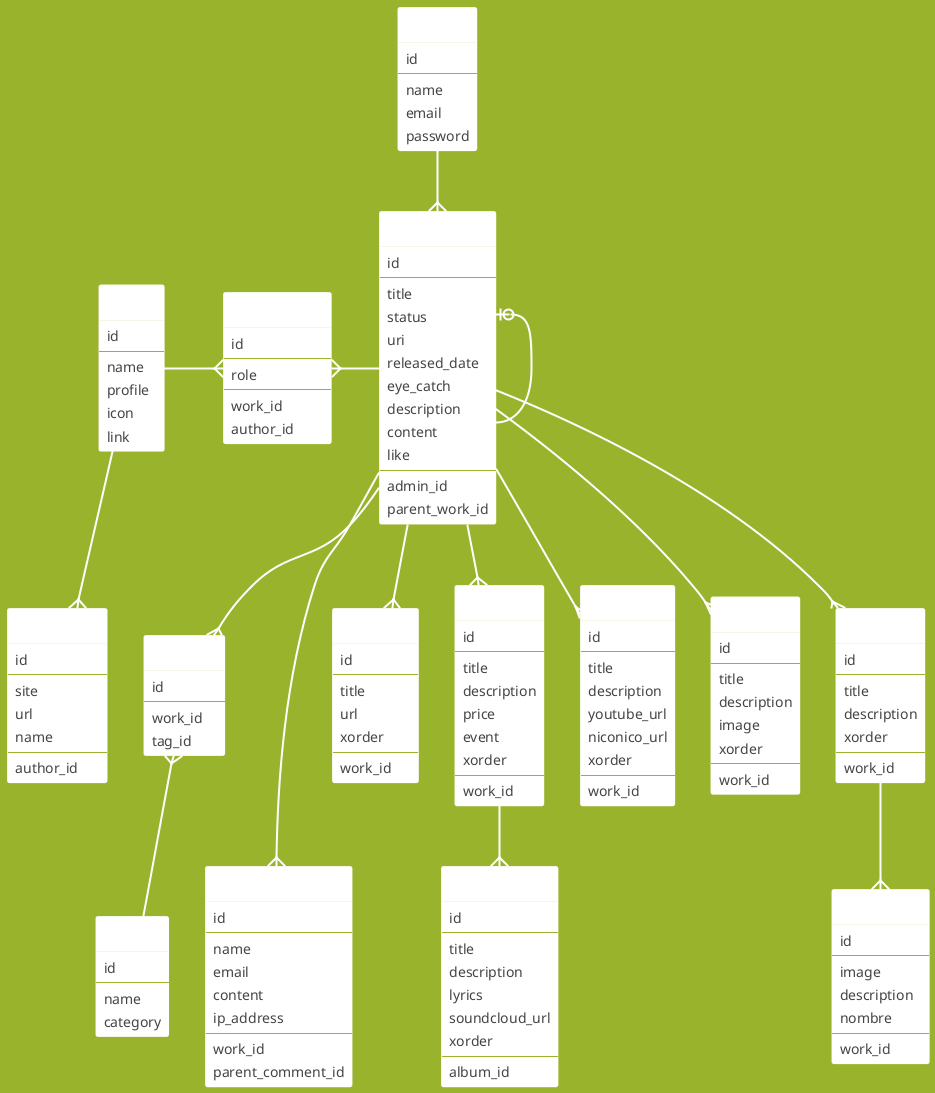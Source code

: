 @startuml

hide circle

skinparam Shadowing false
skinparam DefaultFontName "Ricty Diminished"
skinparam DefaultFontSize 14
skinparam DefaultFontStyle bold
skinparam classFontSize 16
skinparam classFontStyle bold
skinparam ArrowColor white
skinparam ArrowThickness 2
skinparam Padding 2
skinparam ClassBorderThickness 0

skinparam DefaultFontColor #444
skinparam BackgroundColor #99b32d
skinparam ClassBorderColor #99b32d
skinparam ClassHeaderBackgroundColor #c46
skinparam ClassBackgroundColor #fff
skinparam StereotypeCBackgroundColor #fff
skinparam classFontColor #fff

entity Admin {
  id
  --
  name
  email
  password
}

entity Work {
  id
  --
  title
  status
  uri
  released_date
  eye_catch
  description
  content
  like
  --
  admin_id
  parent_work_id
}

entity Tag {
  id
  --
  name
  category
}

entity WorkTag {
  id
  --
  work_id
  tag_id
}

entity Comment {
  id
  --
  name
  email
  content
  ip_address
  --
  work_id
  parent_comment_id
}

entity WorkLink {
  id
  --
  title
  url
  xorder
  --
  work_id
}

entity Album {
  id
  --
  title
  description
  price
  event
  xorder
  --
  work_id
}

entity Music {
  id
  --
  title
  description
  lyrics
  soundcloud_url
  xorder
  --
  album_id
}

entity Movie {
  id
  --
  title
  description
  youtube_url
  niconico_url
  xorder
  --
  work_id
}

entity Artwork {
  id
  --
  title
  description
  image
  xorder
  --
  work_id
}

entity Comic {
  id
  --
  title
  description
  xorder
  --
  work_id
}

entity ComicPage {
  id
  --
  image
  description
  nombre
  --
  work_id
}

entity WorkAuthor {
  id
  --
  role
  --
  work_id
  author_id
}

entity Author {
  id
  --
  name
  profile
  icon
  link
}

entity AuthorLink {
  id
  --
  site
  url
  name
  --
  author_id
}

Admin --{ Work
Work --{ WorkTag
WorkTag }-- Tag
Work ---{ Comment
Work --{ WorkLink
Work --{ Album
Album --{ Music
Work --{ Artwork
Work --{ Movie
Work --{ Comic
Comic --{ ComicPage
Author -{ WorkAuthor
WorkAuthor }- Work
Author --{ AuthorLink
Work |o- Work

@enduml

